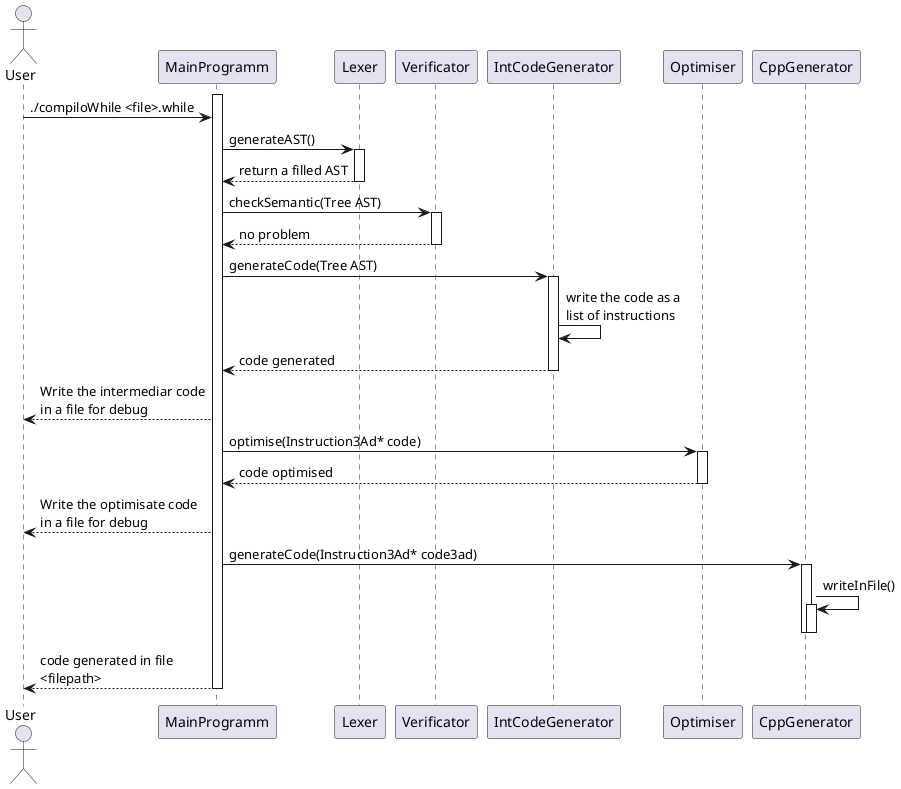 @startuml

actor User as U
participant MainProgramm as S
participant Lexer as L
participant Verificator as V
participant IntCodeGenerator as IG
participant Optimiser as O
participant CppGenerator as Cpp


activate S

U -> S : ./compiloWhile <file>.while

S -> L : generateAST()
activate L
L --> S : return a filled AST
deactivate L



S -> V : checkSemantic(Tree AST)
activate V
V --> S : no problem
deactivate V


S -> IG : generateCode(Tree AST)
activate IG
IG -> IG : write the code as a\nlist of instructions
IG --> S : code generated
deactivate IG
S --> U : Write the intermediar code\nin a file for debug
S -> O : optimise(Instruction3Ad* code)
activate O
O --> S : code optimised
deactivate O
S --> U : Write the optimisate code\nin a file for debug

S -> Cpp : generateCode(Instruction3Ad* code3ad)
activate Cpp
Cpp -> Cpp : writeInFile()
activate Cpp
deactivate Cpp
deactivate Cpp

S --> U : code generated in file\n<filepath>
deactivate S


@enduml
